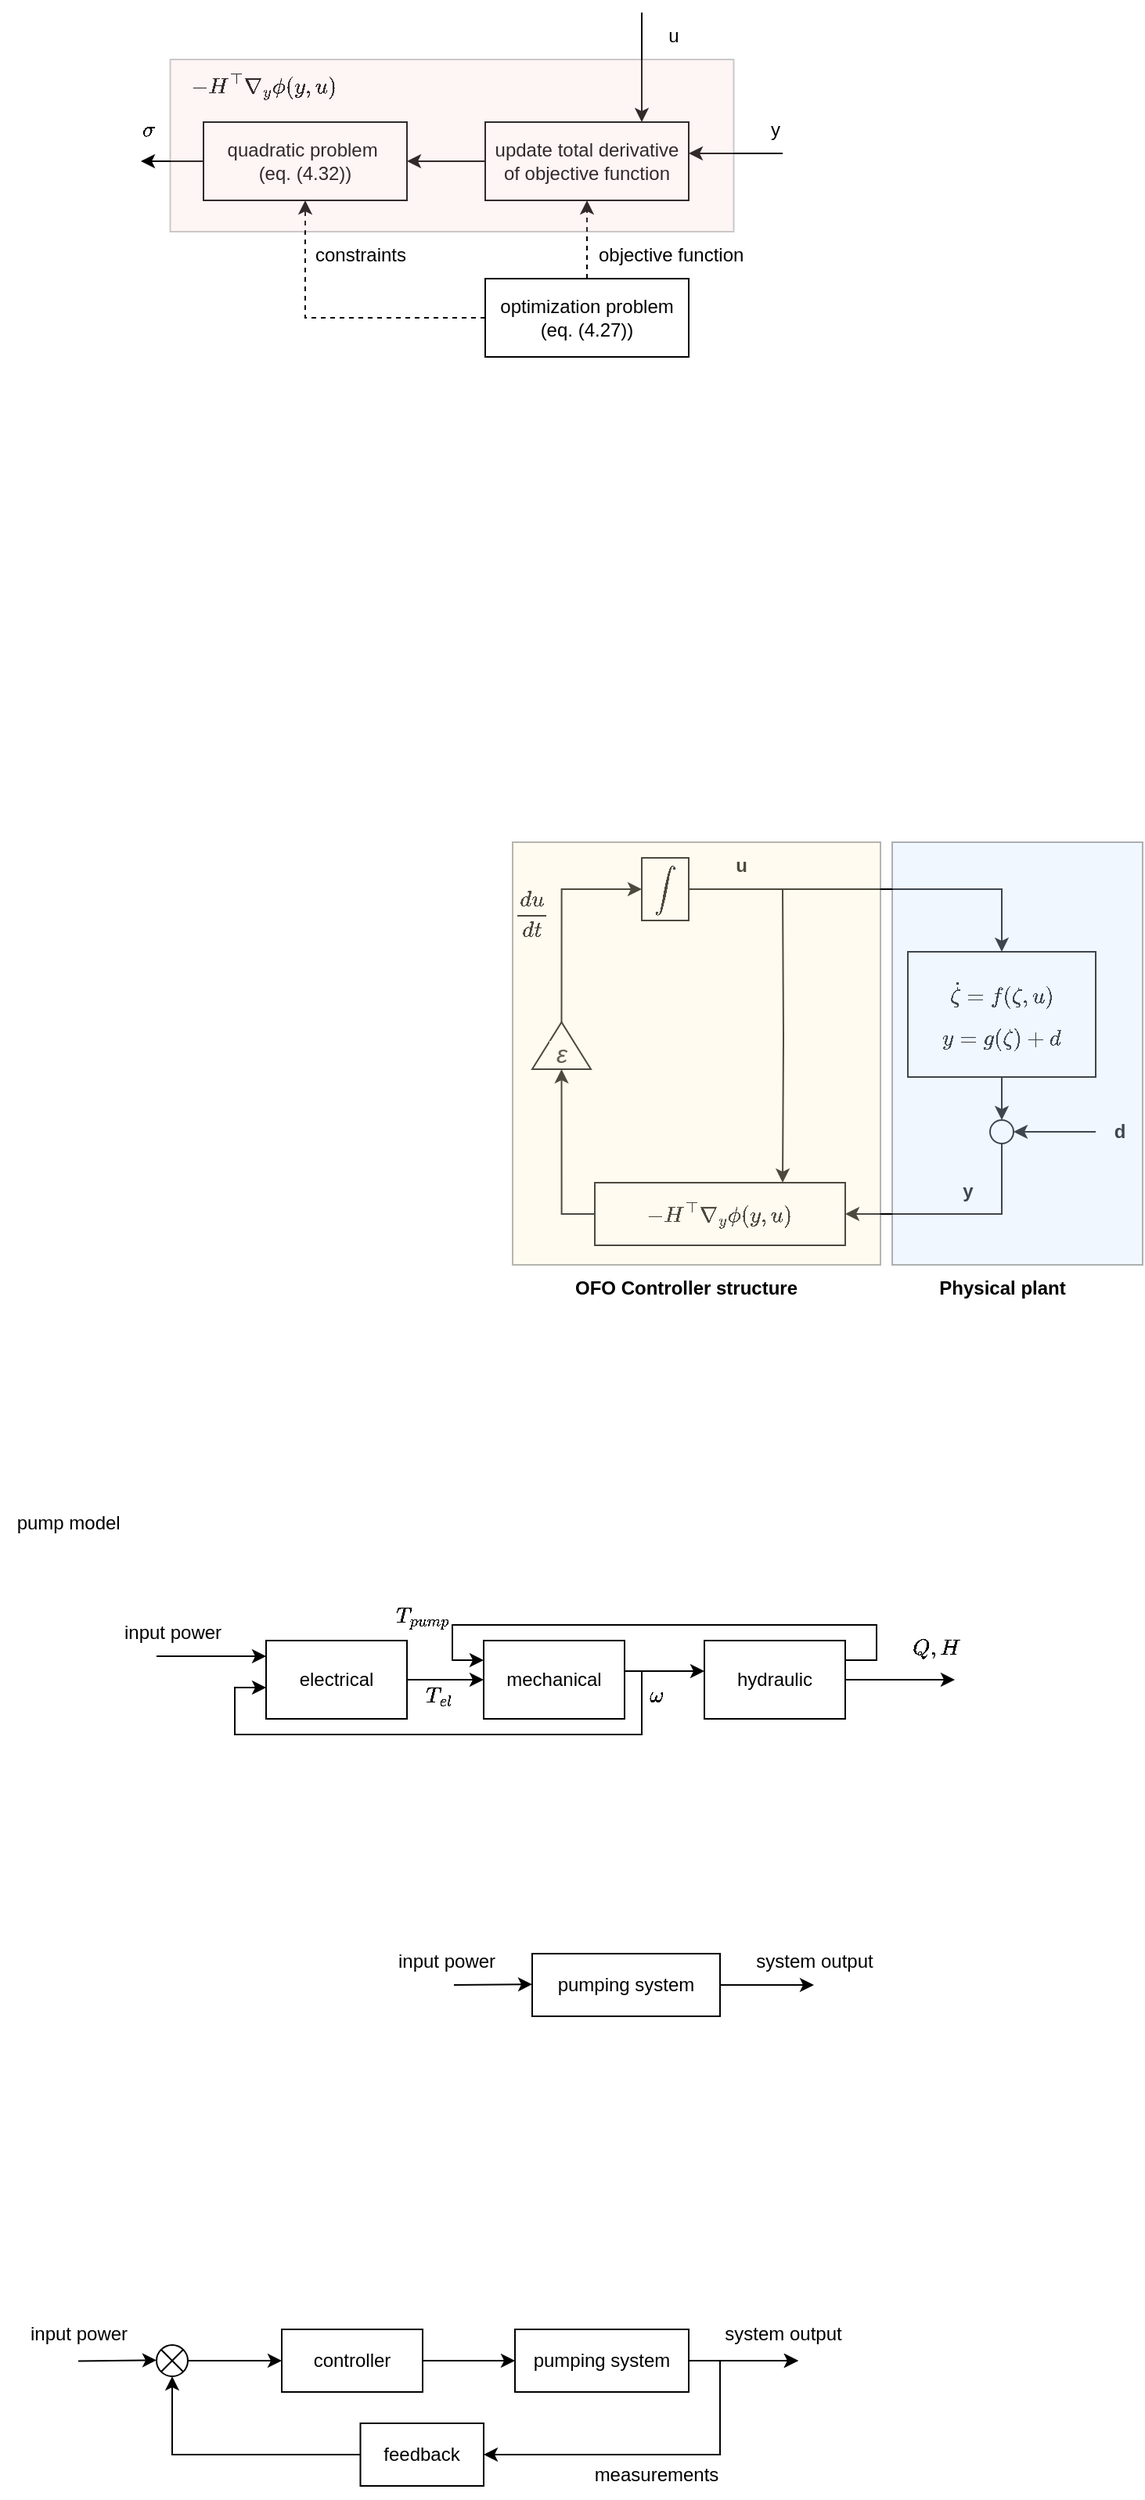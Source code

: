 <mxfile version="28.0.7">
  <diagram name="Página-1" id="1B4uSP-1t4Vm6_wY8VM8">
    <mxGraphModel dx="1042" dy="1704" grid="1" gridSize="10" guides="1" tooltips="1" connect="1" arrows="1" fold="1" page="1" pageScale="1" pageWidth="827" pageHeight="1169" math="1" shadow="0">
      <root>
        <mxCell id="0" />
        <mxCell id="1" parent="0" />
        <mxCell id="Qx_oSRsaGCz2nQinu2e6-4" style="edgeStyle=orthogonalEdgeStyle;rounded=0;orthogonalLoop=1;jettySize=auto;html=1;exitX=0.5;exitY=1;exitDx=0;exitDy=0;entryX=0.5;entryY=0;entryDx=0;entryDy=0;" parent="1" source="Qx_oSRsaGCz2nQinu2e6-1" target="Qx_oSRsaGCz2nQinu2e6-3" edge="1">
          <mxGeometry relative="1" as="geometry" />
        </mxCell>
        <mxCell id="Qx_oSRsaGCz2nQinu2e6-1" value="$$\dot \zeta = f (\zeta , u)$$&lt;div&gt;&lt;div&gt;$$y = g (\zeta) + d$$&lt;/div&gt;&lt;/div&gt;" style="rounded=0;whiteSpace=wrap;html=1;" parent="1" vertex="1">
          <mxGeometry x="600" y="320" width="120" height="80" as="geometry" />
        </mxCell>
        <mxCell id="Qx_oSRsaGCz2nQinu2e6-10" style="edgeStyle=orthogonalEdgeStyle;rounded=0;orthogonalLoop=1;jettySize=auto;html=1;exitX=0.5;exitY=1;exitDx=0;exitDy=0;entryX=1;entryY=0.5;entryDx=0;entryDy=0;" parent="1" source="Qx_oSRsaGCz2nQinu2e6-3" target="Qx_oSRsaGCz2nQinu2e6-8" edge="1">
          <mxGeometry relative="1" as="geometry" />
        </mxCell>
        <mxCell id="Qx_oSRsaGCz2nQinu2e6-26" value="" style="edgeStyle=orthogonalEdgeStyle;rounded=0;orthogonalLoop=1;jettySize=auto;html=1;" parent="1" source="Qx_oSRsaGCz2nQinu2e6-22" target="Qx_oSRsaGCz2nQinu2e6-3" edge="1">
          <mxGeometry relative="1" as="geometry" />
        </mxCell>
        <mxCell id="Qx_oSRsaGCz2nQinu2e6-3" value="" style="ellipse;whiteSpace=wrap;html=1;aspect=fixed;" parent="1" vertex="1">
          <mxGeometry x="652.5" y="427.5" width="15" height="15" as="geometry" />
        </mxCell>
        <mxCell id="Qx_oSRsaGCz2nQinu2e6-13" style="edgeStyle=orthogonalEdgeStyle;rounded=0;orthogonalLoop=1;jettySize=auto;html=1;exitX=0;exitY=0.5;exitDx=0;exitDy=0;entryX=0;entryY=0.5;entryDx=0;entryDy=0;" parent="1" source="Qx_oSRsaGCz2nQinu2e6-8" target="Qx_oSRsaGCz2nQinu2e6-12" edge="1">
          <mxGeometry relative="1" as="geometry" />
        </mxCell>
        <mxCell id="Qx_oSRsaGCz2nQinu2e6-20" style="edgeStyle=orthogonalEdgeStyle;rounded=0;orthogonalLoop=1;jettySize=auto;html=1;exitX=0.75;exitY=0;exitDx=0;exitDy=0;entryX=0.75;entryY=0;entryDx=0;entryDy=0;" parent="1" target="Qx_oSRsaGCz2nQinu2e6-8" edge="1">
          <mxGeometry relative="1" as="geometry">
            <mxPoint x="520" y="280" as="sourcePoint" />
          </mxGeometry>
        </mxCell>
        <mxCell id="Qx_oSRsaGCz2nQinu2e6-8" value="$$ - H^\top \nabla_y \phi (y,u)$$" style="whiteSpace=wrap;html=1;" parent="1" vertex="1">
          <mxGeometry x="400" y="467.5" width="160" height="40" as="geometry" />
        </mxCell>
        <mxCell id="Qx_oSRsaGCz2nQinu2e6-17" style="edgeStyle=orthogonalEdgeStyle;rounded=0;orthogonalLoop=1;jettySize=auto;html=1;exitX=1;exitY=0.5;exitDx=0;exitDy=0;entryX=0;entryY=0.5;entryDx=0;entryDy=0;" parent="1" source="Qx_oSRsaGCz2nQinu2e6-12" target="Qx_oSRsaGCz2nQinu2e6-14" edge="1">
          <mxGeometry relative="1" as="geometry" />
        </mxCell>
        <mxCell id="Qx_oSRsaGCz2nQinu2e6-12" value="" style="triangle;whiteSpace=wrap;html=1;rotation=-90;direction=east;flipH=0;flipV=1;" parent="1" vertex="1">
          <mxGeometry x="363.75" y="361.25" width="30" height="37.5" as="geometry" />
        </mxCell>
        <mxCell id="Qx_oSRsaGCz2nQinu2e6-15" style="edgeStyle=orthogonalEdgeStyle;rounded=0;orthogonalLoop=1;jettySize=auto;html=1;exitX=1;exitY=0.5;exitDx=0;exitDy=0;entryX=0.5;entryY=0;entryDx=0;entryDy=0;" parent="1" source="Qx_oSRsaGCz2nQinu2e6-14" target="Qx_oSRsaGCz2nQinu2e6-1" edge="1">
          <mxGeometry relative="1" as="geometry" />
        </mxCell>
        <mxCell id="Qx_oSRsaGCz2nQinu2e6-14" value="$$\int$$" style="rounded=0;whiteSpace=wrap;html=1;" parent="1" vertex="1">
          <mxGeometry x="430" y="260" width="30" height="40" as="geometry" />
        </mxCell>
        <mxCell id="Qx_oSRsaGCz2nQinu2e6-18" value="&lt;b&gt;u&amp;nbsp;&lt;/b&gt;" style="text;html=1;align=center;verticalAlign=middle;resizable=0;points=[];autosize=1;strokeColor=none;fillColor=none;" parent="1" vertex="1">
          <mxGeometry x="480" y="250" width="30" height="30" as="geometry" />
        </mxCell>
        <mxCell id="Qx_oSRsaGCz2nQinu2e6-21" value="&lt;b&gt;y&lt;/b&gt;" style="text;html=1;align=center;verticalAlign=middle;resizable=0;points=[];autosize=1;strokeColor=none;fillColor=none;" parent="1" vertex="1">
          <mxGeometry x="622.5" y="457.5" width="30" height="30" as="geometry" />
        </mxCell>
        <mxCell id="Qx_oSRsaGCz2nQinu2e6-22" value="&lt;b&gt;d&lt;/b&gt;" style="text;html=1;align=center;verticalAlign=middle;resizable=0;points=[];autosize=1;strokeColor=none;fillColor=none;" parent="1" vertex="1">
          <mxGeometry x="720" y="420" width="30" height="30" as="geometry" />
        </mxCell>
        <mxCell id="Qx_oSRsaGCz2nQinu2e6-28" value="&lt;b&gt;$$\frac{du}{dt}$$&lt;/b&gt;" style="text;html=1;align=center;verticalAlign=middle;resizable=0;points=[];autosize=1;strokeColor=none;fillColor=none;" parent="1" vertex="1">
          <mxGeometry x="299" y="280" width="120" height="30" as="geometry" />
        </mxCell>
        <mxCell id="Qx_oSRsaGCz2nQinu2e6-30" value="&lt;i style=&quot;color: rgb(31, 31, 31); font-family: &amp;quot;Google Sans&amp;quot;, Arial, sans-serif; font-size: 16px; font-variant-ligatures: normal; font-variant-caps: normal; font-weight: 500; letter-spacing: normal; orphans: 2; text-align: left; text-indent: 0px; text-transform: none; widows: 2; word-spacing: 0px; -webkit-text-stroke-width: 0px; white-space: normal; background-color: rgb(255, 255, 255); text-decoration-thickness: initial; text-decoration-style: initial; text-decoration-color: initial;&quot;&gt;&lt;span&gt;&amp;nbsp;&lt;/span&gt;ε&lt;/i&gt;" style="text;whiteSpace=wrap;html=1;" parent="1" vertex="1">
          <mxGeometry x="368.75" y="368.75" width="20" height="30" as="geometry" />
        </mxCell>
        <mxCell id="Qx_oSRsaGCz2nQinu2e6-32" value="" style="rounded=0;whiteSpace=wrap;html=1;fillColor=#CCE5FF;opacity=30;" parent="1" vertex="1">
          <mxGeometry x="590" y="250" width="160" height="270" as="geometry" />
        </mxCell>
        <mxCell id="Qx_oSRsaGCz2nQinu2e6-33" value="" style="rounded=0;whiteSpace=wrap;html=1;fillColor=#fff2cc;opacity=30;strokeColor=light-dark(#0d0d0c, #6d5100);" parent="1" vertex="1">
          <mxGeometry x="347.5" y="250" width="235" height="270" as="geometry" />
        </mxCell>
        <mxCell id="Qx_oSRsaGCz2nQinu2e6-34" value="&lt;b&gt;OFO Controller structure&lt;/b&gt;" style="text;html=1;align=center;verticalAlign=middle;resizable=0;points=[];autosize=1;strokeColor=none;fillColor=none;" parent="1" vertex="1">
          <mxGeometry x="372.5" y="520" width="170" height="30" as="geometry" />
        </mxCell>
        <mxCell id="Qx_oSRsaGCz2nQinu2e6-35" value="&lt;b&gt;Physical plant&lt;/b&gt;" style="text;html=1;align=center;verticalAlign=middle;resizable=0;points=[];autosize=1;strokeColor=none;fillColor=none;" parent="1" vertex="1">
          <mxGeometry x="610" y="520" width="100" height="30" as="geometry" />
        </mxCell>
        <mxCell id="iwwSoyG9-I7T6SKD04Ht-8" style="edgeStyle=orthogonalEdgeStyle;rounded=0;orthogonalLoop=1;jettySize=auto;html=1;exitX=1;exitY=0.5;exitDx=0;exitDy=0;entryX=0;entryY=0.5;entryDx=0;entryDy=0;" edge="1" parent="1" source="iwwSoyG9-I7T6SKD04Ht-1" target="iwwSoyG9-I7T6SKD04Ht-5">
          <mxGeometry relative="1" as="geometry" />
        </mxCell>
        <mxCell id="iwwSoyG9-I7T6SKD04Ht-1" value="electrical" style="rounded=0;whiteSpace=wrap;html=1;" vertex="1" parent="1">
          <mxGeometry x="190" y="760" width="90" height="50" as="geometry" />
        </mxCell>
        <mxCell id="iwwSoyG9-I7T6SKD04Ht-13" style="edgeStyle=orthogonalEdgeStyle;rounded=0;orthogonalLoop=1;jettySize=auto;html=1;" edge="1" parent="1" target="iwwSoyG9-I7T6SKD04Ht-1">
          <mxGeometry relative="1" as="geometry">
            <mxPoint x="430" y="780" as="sourcePoint" />
            <Array as="points">
              <mxPoint x="430" y="820" />
              <mxPoint x="170" y="820" />
              <mxPoint x="170" y="790" />
            </Array>
          </mxGeometry>
        </mxCell>
        <mxCell id="iwwSoyG9-I7T6SKD04Ht-16" style="edgeStyle=orthogonalEdgeStyle;rounded=0;orthogonalLoop=1;jettySize=auto;html=1;exitX=1;exitY=0.25;exitDx=0;exitDy=0;entryX=0;entryY=0.25;entryDx=0;entryDy=0;" edge="1" parent="1">
          <mxGeometry relative="1" as="geometry">
            <mxPoint x="419" y="779.52" as="sourcePoint" />
            <mxPoint x="470" y="779.52" as="targetPoint" />
          </mxGeometry>
        </mxCell>
        <mxCell id="iwwSoyG9-I7T6SKD04Ht-5" value="mechanical" style="rounded=0;whiteSpace=wrap;html=1;" vertex="1" parent="1">
          <mxGeometry x="329" y="760" width="90" height="50" as="geometry" />
        </mxCell>
        <mxCell id="iwwSoyG9-I7T6SKD04Ht-18" style="edgeStyle=orthogonalEdgeStyle;rounded=0;orthogonalLoop=1;jettySize=auto;html=1;exitX=1;exitY=0.25;exitDx=0;exitDy=0;entryX=0;entryY=0.25;entryDx=0;entryDy=0;" edge="1" parent="1" source="iwwSoyG9-I7T6SKD04Ht-6" target="iwwSoyG9-I7T6SKD04Ht-5">
          <mxGeometry relative="1" as="geometry">
            <Array as="points">
              <mxPoint x="580" y="772" />
              <mxPoint x="580" y="750" />
              <mxPoint x="309" y="750" />
              <mxPoint x="309" y="772" />
            </Array>
          </mxGeometry>
        </mxCell>
        <mxCell id="iwwSoyG9-I7T6SKD04Ht-19" style="edgeStyle=orthogonalEdgeStyle;rounded=0;orthogonalLoop=1;jettySize=auto;html=1;exitX=1;exitY=0.5;exitDx=0;exitDy=0;" edge="1" parent="1" source="iwwSoyG9-I7T6SKD04Ht-6">
          <mxGeometry relative="1" as="geometry">
            <mxPoint x="630" y="785" as="targetPoint" />
          </mxGeometry>
        </mxCell>
        <mxCell id="iwwSoyG9-I7T6SKD04Ht-6" value="hydraulic" style="rounded=0;whiteSpace=wrap;html=1;" vertex="1" parent="1">
          <mxGeometry x="470" y="760" width="90" height="50" as="geometry" />
        </mxCell>
        <mxCell id="iwwSoyG9-I7T6SKD04Ht-10" value="$$T_{el}$$" style="text;html=1;align=center;verticalAlign=middle;resizable=0;points=[];autosize=1;strokeColor=none;fillColor=none;" vertex="1" parent="1">
          <mxGeometry x="260" y="780" width="80" height="30" as="geometry" />
        </mxCell>
        <mxCell id="iwwSoyG9-I7T6SKD04Ht-11" value="$$\omega$$" style="text;html=1;align=center;verticalAlign=middle;resizable=0;points=[];autosize=1;strokeColor=none;fillColor=none;" vertex="1" parent="1">
          <mxGeometry x="393.75" y="780" width="90" height="30" as="geometry" />
        </mxCell>
        <mxCell id="iwwSoyG9-I7T6SKD04Ht-15" value="$$T_{pump}$$" style="text;html=1;align=center;verticalAlign=middle;resizable=0;points=[];autosize=1;strokeColor=none;fillColor=none;" vertex="1" parent="1">
          <mxGeometry x="240" y="730" width="100" height="30" as="geometry" />
        </mxCell>
        <mxCell id="iwwSoyG9-I7T6SKD04Ht-20" value="$$Q, H$$" style="text;html=1;align=center;verticalAlign=middle;resizable=0;points=[];autosize=1;strokeColor=none;fillColor=none;" vertex="1" parent="1">
          <mxGeometry x="582.5" y="750" width="70" height="30" as="geometry" />
        </mxCell>
        <mxCell id="iwwSoyG9-I7T6SKD04Ht-24" style="edgeStyle=orthogonalEdgeStyle;rounded=0;orthogonalLoop=1;jettySize=auto;html=1;exitX=1;exitY=0.5;exitDx=0;exitDy=0;entryX=0;entryY=0.5;entryDx=0;entryDy=0;" edge="1" parent="1" source="iwwSoyG9-I7T6SKD04Ht-22" target="iwwSoyG9-I7T6SKD04Ht-23">
          <mxGeometry relative="1" as="geometry" />
        </mxCell>
        <mxCell id="iwwSoyG9-I7T6SKD04Ht-22" value="controller" style="rounded=0;whiteSpace=wrap;html=1;" vertex="1" parent="1">
          <mxGeometry x="200" y="1200" width="90" height="40" as="geometry" />
        </mxCell>
        <mxCell id="iwwSoyG9-I7T6SKD04Ht-33" style="edgeStyle=orthogonalEdgeStyle;rounded=0;orthogonalLoop=1;jettySize=auto;html=1;" edge="1" parent="1" source="iwwSoyG9-I7T6SKD04Ht-23">
          <mxGeometry relative="1" as="geometry">
            <mxPoint x="530" y="1220" as="targetPoint" />
          </mxGeometry>
        </mxCell>
        <mxCell id="iwwSoyG9-I7T6SKD04Ht-23" value="pumping system" style="rounded=0;whiteSpace=wrap;html=1;" vertex="1" parent="1">
          <mxGeometry x="349" y="1200" width="111" height="40" as="geometry" />
        </mxCell>
        <mxCell id="iwwSoyG9-I7T6SKD04Ht-26" value="system output" style="text;html=1;align=center;verticalAlign=middle;resizable=0;points=[];autosize=1;strokeColor=none;fillColor=none;" vertex="1" parent="1">
          <mxGeometry x="470" y="1188" width="100" height="30" as="geometry" />
        </mxCell>
        <mxCell id="iwwSoyG9-I7T6SKD04Ht-37" style="edgeStyle=orthogonalEdgeStyle;rounded=0;orthogonalLoop=1;jettySize=auto;html=1;exitX=0;exitY=0.5;exitDx=0;exitDy=0;entryX=0.5;entryY=1;entryDx=0;entryDy=0;" edge="1" parent="1" source="iwwSoyG9-I7T6SKD04Ht-27" target="iwwSoyG9-I7T6SKD04Ht-28">
          <mxGeometry relative="1" as="geometry" />
        </mxCell>
        <mxCell id="iwwSoyG9-I7T6SKD04Ht-27" value="feedback" style="rounded=0;whiteSpace=wrap;html=1;" vertex="1" parent="1">
          <mxGeometry x="250.25" y="1260" width="78.75" height="40" as="geometry" />
        </mxCell>
        <mxCell id="iwwSoyG9-I7T6SKD04Ht-30" style="edgeStyle=orthogonalEdgeStyle;rounded=0;orthogonalLoop=1;jettySize=auto;html=1;entryX=0;entryY=0.5;entryDx=0;entryDy=0;" edge="1" parent="1" source="iwwSoyG9-I7T6SKD04Ht-28" target="iwwSoyG9-I7T6SKD04Ht-22">
          <mxGeometry relative="1" as="geometry" />
        </mxCell>
        <mxCell id="iwwSoyG9-I7T6SKD04Ht-28" value="" style="shape=sumEllipse;perimeter=ellipsePerimeter;whiteSpace=wrap;html=1;backgroundOutline=1;" vertex="1" parent="1">
          <mxGeometry x="120" y="1210" width="20" height="20" as="geometry" />
        </mxCell>
        <mxCell id="iwwSoyG9-I7T6SKD04Ht-29" value="" style="edgeStyle=none;orthogonalLoop=1;jettySize=auto;html=1;rounded=0;" edge="1" parent="1">
          <mxGeometry width="100" relative="1" as="geometry">
            <mxPoint x="70" y="1220.21" as="sourcePoint" />
            <mxPoint x="120" y="1219.71" as="targetPoint" />
            <Array as="points" />
          </mxGeometry>
        </mxCell>
        <mxCell id="iwwSoyG9-I7T6SKD04Ht-31" value="input power" style="text;html=1;align=center;verticalAlign=middle;resizable=0;points=[];autosize=1;strokeColor=none;fillColor=none;" vertex="1" parent="1">
          <mxGeometry x="25" y="1188" width="90" height="30" as="geometry" />
        </mxCell>
        <mxCell id="iwwSoyG9-I7T6SKD04Ht-34" style="edgeStyle=orthogonalEdgeStyle;rounded=0;orthogonalLoop=1;jettySize=auto;html=1;" edge="1" parent="1" source="iwwSoyG9-I7T6SKD04Ht-23">
          <mxGeometry relative="1" as="geometry">
            <mxPoint x="530" y="1220" as="targetPoint" />
            <mxPoint x="460" y="1220" as="sourcePoint" />
            <Array as="points">
              <mxPoint x="480" y="1220" />
              <mxPoint x="480" y="1220" />
            </Array>
          </mxGeometry>
        </mxCell>
        <mxCell id="iwwSoyG9-I7T6SKD04Ht-35" value="" style="edgeStyle=none;orthogonalLoop=1;jettySize=auto;html=1;rounded=0;entryX=1;entryY=0.5;entryDx=0;entryDy=0;" edge="1" parent="1" target="iwwSoyG9-I7T6SKD04Ht-27">
          <mxGeometry width="100" relative="1" as="geometry">
            <mxPoint x="480" y="1220" as="sourcePoint" />
            <mxPoint x="480" y="1280" as="targetPoint" />
            <Array as="points">
              <mxPoint x="480" y="1280" />
            </Array>
          </mxGeometry>
        </mxCell>
        <mxCell id="iwwSoyG9-I7T6SKD04Ht-36" value="measurements" style="text;html=1;align=center;verticalAlign=middle;resizable=0;points=[];autosize=1;strokeColor=none;fillColor=none;" vertex="1" parent="1">
          <mxGeometry x="388.75" y="1278" width="100" height="30" as="geometry" />
        </mxCell>
        <mxCell id="iwwSoyG9-I7T6SKD04Ht-38" value="input power" style="text;html=1;align=center;verticalAlign=middle;resizable=0;points=[];autosize=1;strokeColor=none;fillColor=none;" vertex="1" parent="1">
          <mxGeometry x="85" y="740" width="90" height="30" as="geometry" />
        </mxCell>
        <mxCell id="iwwSoyG9-I7T6SKD04Ht-39" value="" style="edgeStyle=none;orthogonalLoop=1;jettySize=auto;html=1;rounded=0;" edge="1" parent="1">
          <mxGeometry width="100" relative="1" as="geometry">
            <mxPoint x="120" y="770" as="sourcePoint" />
            <mxPoint x="190" y="770" as="targetPoint" />
            <Array as="points" />
          </mxGeometry>
        </mxCell>
        <mxCell id="iwwSoyG9-I7T6SKD04Ht-40" value="pump model&amp;nbsp;" style="text;html=1;align=center;verticalAlign=middle;resizable=0;points=[];autosize=1;strokeColor=none;fillColor=none;" vertex="1" parent="1">
          <mxGeometry x="20" y="670" width="90" height="30" as="geometry" />
        </mxCell>
        <mxCell id="iwwSoyG9-I7T6SKD04Ht-41" value="input power" style="text;html=1;align=center;verticalAlign=middle;resizable=0;points=[];autosize=1;strokeColor=none;fillColor=none;" vertex="1" parent="1">
          <mxGeometry x="260" y="950" width="90" height="30" as="geometry" />
        </mxCell>
        <mxCell id="iwwSoyG9-I7T6SKD04Ht-42" value="" style="edgeStyle=none;orthogonalLoop=1;jettySize=auto;html=1;rounded=0;" edge="1" parent="1">
          <mxGeometry width="100" relative="1" as="geometry">
            <mxPoint x="310" y="980" as="sourcePoint" />
            <mxPoint x="360" y="979.58" as="targetPoint" />
            <Array as="points" />
          </mxGeometry>
        </mxCell>
        <mxCell id="iwwSoyG9-I7T6SKD04Ht-46" style="edgeStyle=orthogonalEdgeStyle;rounded=0;orthogonalLoop=1;jettySize=auto;html=1;" edge="1" parent="1" source="iwwSoyG9-I7T6SKD04Ht-43">
          <mxGeometry relative="1" as="geometry">
            <mxPoint x="540" y="980" as="targetPoint" />
          </mxGeometry>
        </mxCell>
        <mxCell id="iwwSoyG9-I7T6SKD04Ht-43" value="pumping system" style="rounded=0;whiteSpace=wrap;html=1;" vertex="1" parent="1">
          <mxGeometry x="360" y="960" width="120" height="40" as="geometry" />
        </mxCell>
        <mxCell id="iwwSoyG9-I7T6SKD04Ht-47" value="system output" style="text;html=1;align=center;verticalAlign=middle;resizable=0;points=[];autosize=1;strokeColor=none;fillColor=none;" vertex="1" parent="1">
          <mxGeometry x="490" y="950" width="100" height="30" as="geometry" />
        </mxCell>
        <mxCell id="iwwSoyG9-I7T6SKD04Ht-57" style="edgeStyle=orthogonalEdgeStyle;rounded=0;orthogonalLoop=1;jettySize=auto;html=1;exitX=0;exitY=0.5;exitDx=0;exitDy=0;entryX=1;entryY=0.5;entryDx=0;entryDy=0;" edge="1" parent="1" source="iwwSoyG9-I7T6SKD04Ht-50" target="iwwSoyG9-I7T6SKD04Ht-56">
          <mxGeometry relative="1" as="geometry" />
        </mxCell>
        <mxCell id="iwwSoyG9-I7T6SKD04Ht-50" value="update total derivative of objective function" style="rounded=0;whiteSpace=wrap;html=1;" vertex="1" parent="1">
          <mxGeometry x="330" y="-210" width="130" height="50" as="geometry" />
        </mxCell>
        <mxCell id="iwwSoyG9-I7T6SKD04Ht-52" value="" style="edgeStyle=none;orthogonalLoop=1;jettySize=auto;html=1;rounded=0;" edge="1" parent="1">
          <mxGeometry width="100" relative="1" as="geometry">
            <mxPoint x="430" y="-280" as="sourcePoint" />
            <mxPoint x="430" y="-210" as="targetPoint" />
            <Array as="points" />
          </mxGeometry>
        </mxCell>
        <mxCell id="iwwSoyG9-I7T6SKD04Ht-53" value="" style="edgeStyle=none;orthogonalLoop=1;jettySize=auto;html=1;rounded=0;" edge="1" parent="1">
          <mxGeometry width="100" relative="1" as="geometry">
            <mxPoint x="520" y="-190" as="sourcePoint" />
            <mxPoint x="460" y="-190" as="targetPoint" />
            <Array as="points" />
          </mxGeometry>
        </mxCell>
        <mxCell id="iwwSoyG9-I7T6SKD04Ht-51" value="&lt;span style=&quot;color: rgb(0, 0, 0); font-family: Helvetica; font-size: 12px; font-style: normal; font-variant-ligatures: normal; font-variant-caps: normal; font-weight: 400; letter-spacing: normal; orphans: 2; text-align: center; text-indent: 0px; text-transform: none; widows: 2; word-spacing: 0px; -webkit-text-stroke-width: 0px; white-space: normal; background-color: rgb(236, 236, 236); text-decoration-thickness: initial; text-decoration-style: initial; text-decoration-color: initial; display: inline !important; float: none;&quot;&gt;$$ - H^\top \nabla_y \phi (y,u)$$&lt;/span&gt;" style="text;whiteSpace=wrap;html=1;" vertex="1" parent="1">
          <mxGeometry x="140" y="-260" width="100" height="40" as="geometry" />
        </mxCell>
        <mxCell id="iwwSoyG9-I7T6SKD04Ht-54" value="y" style="text;html=1;align=center;verticalAlign=middle;resizable=0;points=[];autosize=1;strokeColor=none;fillColor=none;" vertex="1" parent="1">
          <mxGeometry x="500" y="-220" width="30" height="30" as="geometry" />
        </mxCell>
        <mxCell id="iwwSoyG9-I7T6SKD04Ht-55" value="u" style="text;html=1;align=center;verticalAlign=middle;resizable=0;points=[];autosize=1;strokeColor=none;fillColor=none;" vertex="1" parent="1">
          <mxGeometry x="435" y="-280" width="30" height="30" as="geometry" />
        </mxCell>
        <mxCell id="iwwSoyG9-I7T6SKD04Ht-58" style="edgeStyle=orthogonalEdgeStyle;rounded=0;orthogonalLoop=1;jettySize=auto;html=1;exitX=0;exitY=0.5;exitDx=0;exitDy=0;" edge="1" parent="1" source="iwwSoyG9-I7T6SKD04Ht-56">
          <mxGeometry relative="1" as="geometry">
            <mxPoint x="110" y="-185" as="targetPoint" />
          </mxGeometry>
        </mxCell>
        <mxCell id="iwwSoyG9-I7T6SKD04Ht-56" value="quadratic problem&amp;nbsp;&lt;div&gt;(eq. (4.32))&lt;/div&gt;" style="rounded=0;whiteSpace=wrap;html=1;" vertex="1" parent="1">
          <mxGeometry x="150" y="-210" width="130" height="50" as="geometry" />
        </mxCell>
        <mxCell id="iwwSoyG9-I7T6SKD04Ht-59" value="$$\sigma$$" style="text;html=1;align=center;verticalAlign=middle;resizable=0;points=[];autosize=1;strokeColor=none;fillColor=none;" vertex="1" parent="1">
          <mxGeometry x="70" y="-220" width="90" height="30" as="geometry" />
        </mxCell>
        <mxCell id="iwwSoyG9-I7T6SKD04Ht-61" style="edgeStyle=orthogonalEdgeStyle;rounded=0;orthogonalLoop=1;jettySize=auto;html=1;entryX=0.5;entryY=1;entryDx=0;entryDy=0;dashed=1;" edge="1" parent="1" source="iwwSoyG9-I7T6SKD04Ht-60" target="iwwSoyG9-I7T6SKD04Ht-50">
          <mxGeometry relative="1" as="geometry" />
        </mxCell>
        <mxCell id="iwwSoyG9-I7T6SKD04Ht-62" style="edgeStyle=orthogonalEdgeStyle;rounded=0;orthogonalLoop=1;jettySize=auto;html=1;exitX=0;exitY=0.5;exitDx=0;exitDy=0;entryX=0.5;entryY=1;entryDx=0;entryDy=0;dashed=1;" edge="1" parent="1" source="iwwSoyG9-I7T6SKD04Ht-60" target="iwwSoyG9-I7T6SKD04Ht-56">
          <mxGeometry relative="1" as="geometry" />
        </mxCell>
        <mxCell id="iwwSoyG9-I7T6SKD04Ht-60" value="&lt;div&gt;optimization problem (eq. (4.27))&lt;/div&gt;" style="rounded=0;whiteSpace=wrap;html=1;" vertex="1" parent="1">
          <mxGeometry x="330" y="-110" width="130" height="50" as="geometry" />
        </mxCell>
        <mxCell id="iwwSoyG9-I7T6SKD04Ht-63" value="objective function&amp;nbsp;" style="text;html=1;align=center;verticalAlign=middle;resizable=0;points=[];autosize=1;strokeColor=none;fillColor=none;" vertex="1" parent="1">
          <mxGeometry x="390" y="-140" width="120" height="30" as="geometry" />
        </mxCell>
        <mxCell id="iwwSoyG9-I7T6SKD04Ht-64" value="constraints" style="text;html=1;align=center;verticalAlign=middle;resizable=0;points=[];autosize=1;strokeColor=none;fillColor=none;" vertex="1" parent="1">
          <mxGeometry x="210" y="-140" width="80" height="30" as="geometry" />
        </mxCell>
        <mxCell id="iwwSoyG9-I7T6SKD04Ht-65" value="" style="rounded=0;whiteSpace=wrap;html=1;fillColor=#f8cecc;opacity=20;strokeColor=light-dark(#000000,#D7817E);shadow=0;" vertex="1" parent="1">
          <mxGeometry x="128.75" y="-250" width="360" height="110" as="geometry" />
        </mxCell>
      </root>
    </mxGraphModel>
  </diagram>
</mxfile>
